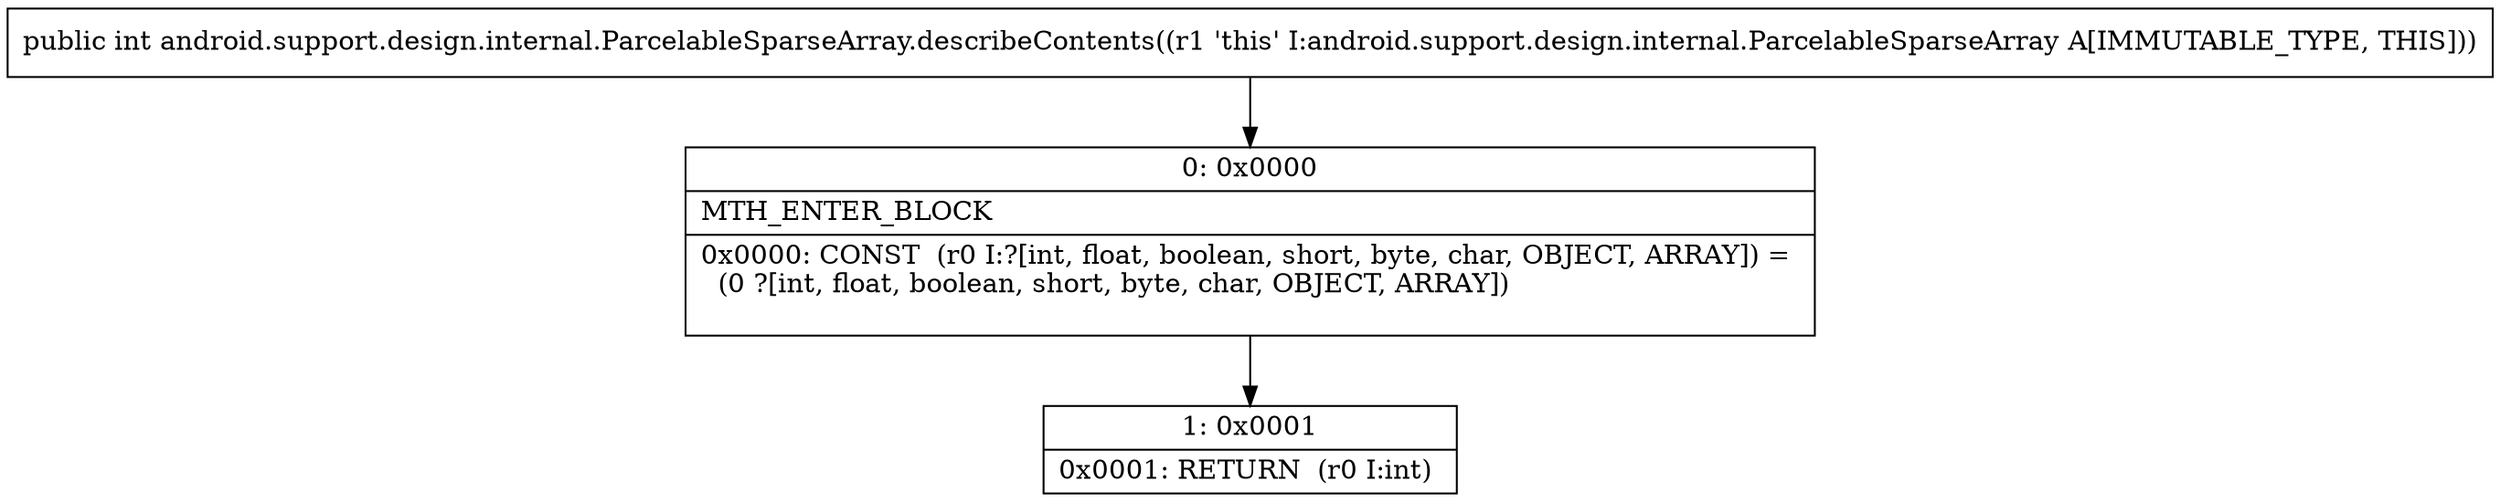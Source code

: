 digraph "CFG forandroid.support.design.internal.ParcelableSparseArray.describeContents()I" {
Node_0 [shape=record,label="{0\:\ 0x0000|MTH_ENTER_BLOCK\l|0x0000: CONST  (r0 I:?[int, float, boolean, short, byte, char, OBJECT, ARRAY]) = \l  (0 ?[int, float, boolean, short, byte, char, OBJECT, ARRAY])\l \l}"];
Node_1 [shape=record,label="{1\:\ 0x0001|0x0001: RETURN  (r0 I:int) \l}"];
MethodNode[shape=record,label="{public int android.support.design.internal.ParcelableSparseArray.describeContents((r1 'this' I:android.support.design.internal.ParcelableSparseArray A[IMMUTABLE_TYPE, THIS])) }"];
MethodNode -> Node_0;
Node_0 -> Node_1;
}

